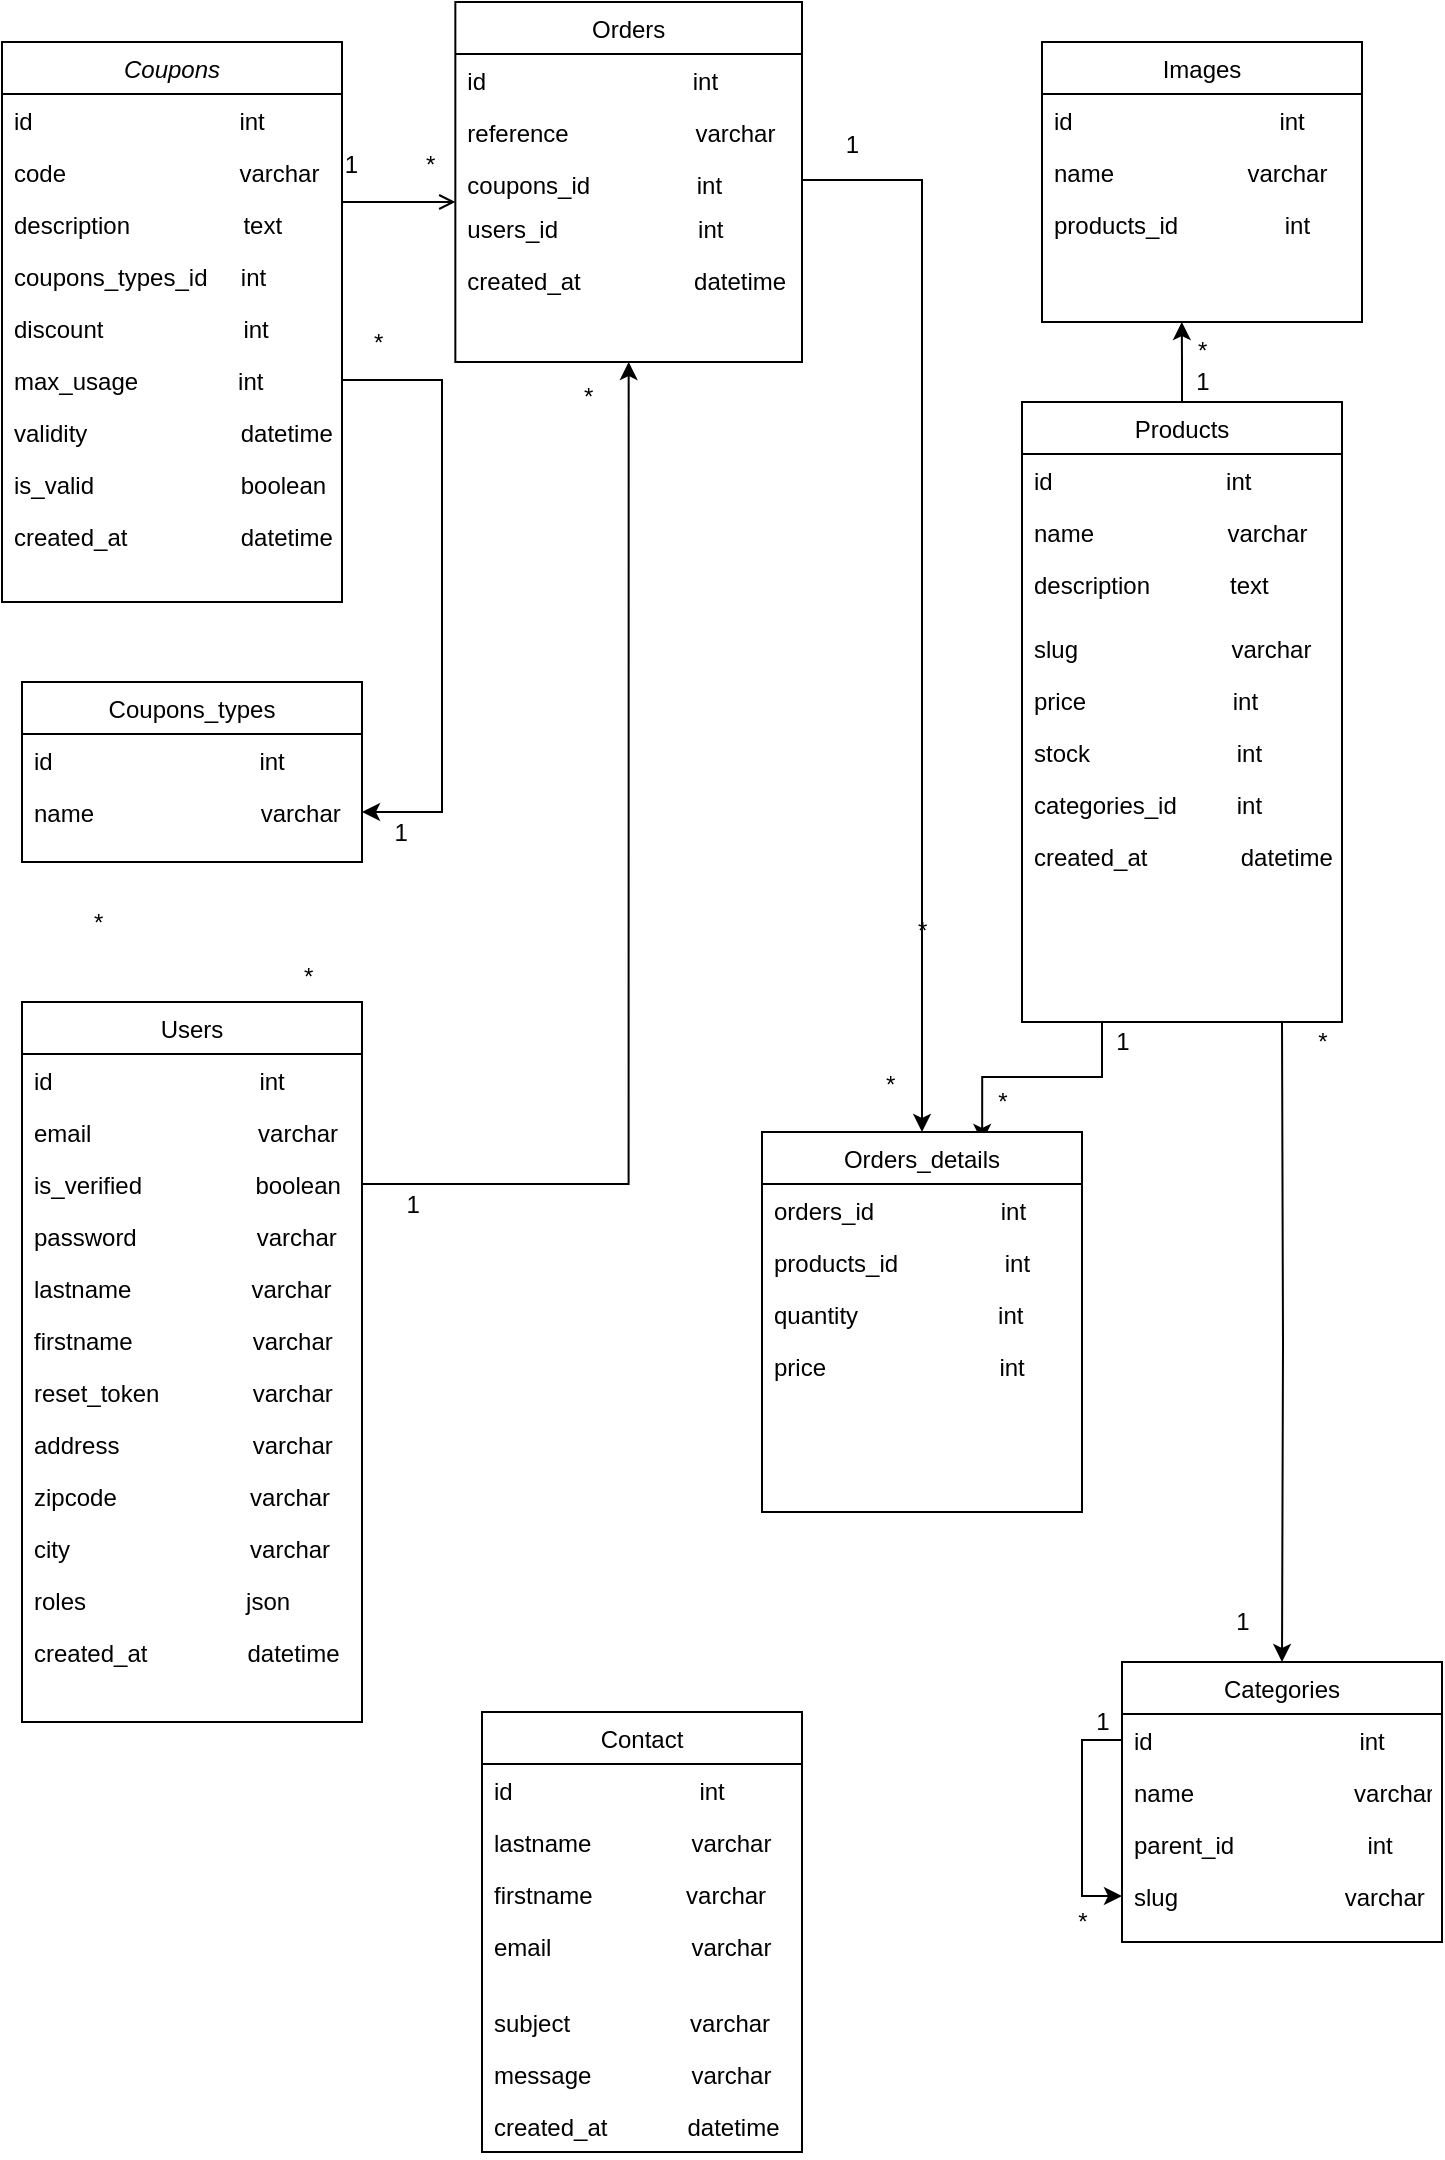 <mxfile version="18.2.0" type="github">
  <diagram id="C5RBs43oDa-KdzZeNtuy" name="Page-1">
    <mxGraphModel dx="1769" dy="1069" grid="1" gridSize="10" guides="1" tooltips="1" connect="1" arrows="1" fold="1" page="1" pageScale="1" pageWidth="827" pageHeight="1169" math="0" shadow="0">
      <root>
        <mxCell id="WIyWlLk6GJQsqaUBKTNV-0" />
        <mxCell id="WIyWlLk6GJQsqaUBKTNV-1" parent="WIyWlLk6GJQsqaUBKTNV-0" />
        <mxCell id="zkfFHV4jXpPFQw0GAbJ--0" value="Coupons" style="swimlane;fontStyle=2;align=center;verticalAlign=top;childLayout=stackLayout;horizontal=1;startSize=26;horizontalStack=0;resizeParent=1;resizeLast=0;collapsible=1;marginBottom=0;rounded=0;shadow=0;strokeWidth=1;" parent="WIyWlLk6GJQsqaUBKTNV-1" vertex="1">
          <mxGeometry x="40" y="40" width="170" height="280" as="geometry">
            <mxRectangle x="230" y="140" width="160" height="26" as="alternateBounds" />
          </mxGeometry>
        </mxCell>
        <mxCell id="zkfFHV4jXpPFQw0GAbJ--1" value="id                               int" style="text;align=left;verticalAlign=top;spacingLeft=4;spacingRight=4;overflow=hidden;rotatable=0;points=[[0,0.5],[1,0.5]];portConstraint=eastwest;" parent="zkfFHV4jXpPFQw0GAbJ--0" vertex="1">
          <mxGeometry y="26" width="170" height="26" as="geometry" />
        </mxCell>
        <mxCell id="zkfFHV4jXpPFQw0GAbJ--2" value="code                          varchar" style="text;align=left;verticalAlign=top;spacingLeft=4;spacingRight=4;overflow=hidden;rotatable=0;points=[[0,0.5],[1,0.5]];portConstraint=eastwest;rounded=0;shadow=0;html=0;" parent="zkfFHV4jXpPFQw0GAbJ--0" vertex="1">
          <mxGeometry y="52" width="170" height="26" as="geometry" />
        </mxCell>
        <mxCell id="zkfFHV4jXpPFQw0GAbJ--3" value="description                 text" style="text;align=left;verticalAlign=top;spacingLeft=4;spacingRight=4;overflow=hidden;rotatable=0;points=[[0,0.5],[1,0.5]];portConstraint=eastwest;rounded=0;shadow=0;html=0;" parent="zkfFHV4jXpPFQw0GAbJ--0" vertex="1">
          <mxGeometry y="78" width="170" height="26" as="geometry" />
        </mxCell>
        <mxCell id="zkfFHV4jXpPFQw0GAbJ--5" value="coupons_types_id     int" style="text;align=left;verticalAlign=top;spacingLeft=4;spacingRight=4;overflow=hidden;rotatable=0;points=[[0,0.5],[1,0.5]];portConstraint=eastwest;" parent="zkfFHV4jXpPFQw0GAbJ--0" vertex="1">
          <mxGeometry y="104" width="170" height="26" as="geometry" />
        </mxCell>
        <mxCell id="mFnZ5yx9dsoUUZIkHnfs-13" value="discount                     int" style="text;align=left;verticalAlign=top;spacingLeft=4;spacingRight=4;overflow=hidden;rotatable=0;points=[[0,0.5],[1,0.5]];portConstraint=eastwest;" vertex="1" parent="zkfFHV4jXpPFQw0GAbJ--0">
          <mxGeometry y="130" width="170" height="26" as="geometry" />
        </mxCell>
        <mxCell id="mFnZ5yx9dsoUUZIkHnfs-14" value="max_usage               int" style="text;align=left;verticalAlign=top;spacingLeft=4;spacingRight=4;overflow=hidden;rotatable=0;points=[[0,0.5],[1,0.5]];portConstraint=eastwest;" vertex="1" parent="zkfFHV4jXpPFQw0GAbJ--0">
          <mxGeometry y="156" width="170" height="26" as="geometry" />
        </mxCell>
        <mxCell id="mFnZ5yx9dsoUUZIkHnfs-17" value="validity                       datetime" style="text;align=left;verticalAlign=top;spacingLeft=4;spacingRight=4;overflow=hidden;rotatable=0;points=[[0,0.5],[1,0.5]];portConstraint=eastwest;" vertex="1" parent="zkfFHV4jXpPFQw0GAbJ--0">
          <mxGeometry y="182" width="170" height="26" as="geometry" />
        </mxCell>
        <mxCell id="mFnZ5yx9dsoUUZIkHnfs-16" value="is_valid                      boolean" style="text;align=left;verticalAlign=top;spacingLeft=4;spacingRight=4;overflow=hidden;rotatable=0;points=[[0,0.5],[1,0.5]];portConstraint=eastwest;" vertex="1" parent="zkfFHV4jXpPFQw0GAbJ--0">
          <mxGeometry y="208" width="170" height="26" as="geometry" />
        </mxCell>
        <mxCell id="mFnZ5yx9dsoUUZIkHnfs-15" value="created_at                 datetime" style="text;align=left;verticalAlign=top;spacingLeft=4;spacingRight=4;overflow=hidden;rotatable=0;points=[[0,0.5],[1,0.5]];portConstraint=eastwest;" vertex="1" parent="zkfFHV4jXpPFQw0GAbJ--0">
          <mxGeometry y="234" width="170" height="26" as="geometry" />
        </mxCell>
        <mxCell id="zkfFHV4jXpPFQw0GAbJ--17" value="Orders" style="swimlane;fontStyle=0;align=center;verticalAlign=top;childLayout=stackLayout;horizontal=1;startSize=26;horizontalStack=0;resizeParent=1;resizeLast=0;collapsible=1;marginBottom=0;rounded=0;shadow=0;strokeWidth=1;" parent="WIyWlLk6GJQsqaUBKTNV-1" vertex="1">
          <mxGeometry x="266.67" y="20" width="173.33" height="180" as="geometry">
            <mxRectangle x="550" y="140" width="160" height="26" as="alternateBounds" />
          </mxGeometry>
        </mxCell>
        <mxCell id="mFnZ5yx9dsoUUZIkHnfs-47" value="id                               int" style="text;align=left;verticalAlign=top;spacingLeft=4;spacingRight=4;overflow=hidden;rotatable=0;points=[[0,0.5],[1,0.5]];portConstraint=eastwest;" vertex="1" parent="zkfFHV4jXpPFQw0GAbJ--17">
          <mxGeometry y="26" width="173.33" height="26" as="geometry" />
        </mxCell>
        <mxCell id="mFnZ5yx9dsoUUZIkHnfs-48" value="reference                   varchar" style="text;align=left;verticalAlign=top;spacingLeft=4;spacingRight=4;overflow=hidden;rotatable=0;points=[[0,0.5],[1,0.5]];portConstraint=eastwest;" vertex="1" parent="zkfFHV4jXpPFQw0GAbJ--17">
          <mxGeometry y="52" width="173.33" height="26" as="geometry" />
        </mxCell>
        <mxCell id="mFnZ5yx9dsoUUZIkHnfs-49" value="coupons_id                int" style="text;align=left;verticalAlign=top;spacingLeft=4;spacingRight=4;overflow=hidden;rotatable=0;points=[[0,0.5],[1,0.5]];portConstraint=eastwest;" vertex="1" parent="zkfFHV4jXpPFQw0GAbJ--17">
          <mxGeometry y="78" width="173.33" height="22" as="geometry" />
        </mxCell>
        <mxCell id="mFnZ5yx9dsoUUZIkHnfs-50" value="users_id                     int" style="text;align=left;verticalAlign=top;spacingLeft=4;spacingRight=4;overflow=hidden;rotatable=0;points=[[0,0.5],[1,0.5]];portConstraint=eastwest;" vertex="1" parent="zkfFHV4jXpPFQw0GAbJ--17">
          <mxGeometry y="100" width="173.33" height="26" as="geometry" />
        </mxCell>
        <mxCell id="mFnZ5yx9dsoUUZIkHnfs-51" value="created_at                 datetime" style="text;align=left;verticalAlign=top;spacingLeft=4;spacingRight=4;overflow=hidden;rotatable=0;points=[[0,0.5],[1,0.5]];portConstraint=eastwest;" vertex="1" parent="zkfFHV4jXpPFQw0GAbJ--17">
          <mxGeometry y="126" width="173.33" height="26" as="geometry" />
        </mxCell>
        <mxCell id="zkfFHV4jXpPFQw0GAbJ--26" value="" style="endArrow=open;shadow=0;strokeWidth=1;rounded=0;endFill=1;edgeStyle=elbowEdgeStyle;elbow=vertical;" parent="WIyWlLk6GJQsqaUBKTNV-1" source="zkfFHV4jXpPFQw0GAbJ--0" target="zkfFHV4jXpPFQw0GAbJ--17" edge="1">
          <mxGeometry x="0.5" y="41" relative="1" as="geometry">
            <mxPoint x="380" y="192" as="sourcePoint" />
            <mxPoint x="540" y="192" as="targetPoint" />
            <mxPoint x="-40" y="32" as="offset" />
          </mxGeometry>
        </mxCell>
        <mxCell id="zkfFHV4jXpPFQw0GAbJ--27" value="*" style="resizable=0;align=left;verticalAlign=bottom;labelBackgroundColor=none;fontSize=12;" parent="zkfFHV4jXpPFQw0GAbJ--26" connectable="0" vertex="1">
          <mxGeometry x="-1" relative="1" as="geometry">
            <mxPoint x="40" y="-10" as="offset" />
          </mxGeometry>
        </mxCell>
        <mxCell id="zkfFHV4jXpPFQw0GAbJ--28" value="1" style="resizable=0;align=right;verticalAlign=bottom;labelBackgroundColor=none;fontSize=12;" parent="zkfFHV4jXpPFQw0GAbJ--26" connectable="0" vertex="1">
          <mxGeometry x="1" relative="1" as="geometry">
            <mxPoint x="-47" y="-10" as="offset" />
          </mxGeometry>
        </mxCell>
        <mxCell id="mFnZ5yx9dsoUUZIkHnfs-0" value="Images" style="swimlane;fontStyle=0;align=center;verticalAlign=top;childLayout=stackLayout;horizontal=1;startSize=26;horizontalStack=0;resizeParent=1;resizeLast=0;collapsible=1;marginBottom=0;rounded=0;shadow=0;strokeWidth=1;" vertex="1" parent="WIyWlLk6GJQsqaUBKTNV-1">
          <mxGeometry x="560" y="40" width="160" height="140" as="geometry">
            <mxRectangle x="340" y="380" width="170" height="26" as="alternateBounds" />
          </mxGeometry>
        </mxCell>
        <mxCell id="mFnZ5yx9dsoUUZIkHnfs-36" value="id                               int" style="text;align=left;verticalAlign=top;spacingLeft=4;spacingRight=4;overflow=hidden;rotatable=0;points=[[0,0.5],[1,0.5]];portConstraint=eastwest;" vertex="1" parent="mFnZ5yx9dsoUUZIkHnfs-0">
          <mxGeometry y="26" width="160" height="26" as="geometry" />
        </mxCell>
        <mxCell id="mFnZ5yx9dsoUUZIkHnfs-46" value="name                    varchar" style="text;align=left;verticalAlign=top;spacingLeft=4;spacingRight=4;overflow=hidden;rotatable=0;points=[[0,0.5],[1,0.5]];portConstraint=eastwest;" vertex="1" parent="mFnZ5yx9dsoUUZIkHnfs-0">
          <mxGeometry y="52" width="160" height="26" as="geometry" />
        </mxCell>
        <mxCell id="mFnZ5yx9dsoUUZIkHnfs-1" value="products_id                int" style="text;align=left;verticalAlign=top;spacingLeft=4;spacingRight=4;overflow=hidden;rotatable=0;points=[[0,0.5],[1,0.5]];portConstraint=eastwest;" vertex="1" parent="mFnZ5yx9dsoUUZIkHnfs-0">
          <mxGeometry y="78" width="160" height="26" as="geometry" />
        </mxCell>
        <mxCell id="mFnZ5yx9dsoUUZIkHnfs-54" style="edgeStyle=orthogonalEdgeStyle;rounded=0;orthogonalLoop=1;jettySize=auto;html=1;exitX=0.25;exitY=1;exitDx=0;exitDy=0;entryX=0.688;entryY=0.026;entryDx=0;entryDy=0;entryPerimeter=0;" edge="1" parent="WIyWlLk6GJQsqaUBKTNV-1" source="mFnZ5yx9dsoUUZIkHnfs-3" target="mFnZ5yx9dsoUUZIkHnfs-5">
          <mxGeometry relative="1" as="geometry" />
        </mxCell>
        <mxCell id="mFnZ5yx9dsoUUZIkHnfs-55" style="edgeStyle=orthogonalEdgeStyle;rounded=0;orthogonalLoop=1;jettySize=auto;html=1;entryX=0.5;entryY=0;entryDx=0;entryDy=0;" edge="1" parent="WIyWlLk6GJQsqaUBKTNV-1" target="mFnZ5yx9dsoUUZIkHnfs-7">
          <mxGeometry relative="1" as="geometry">
            <mxPoint x="680" y="530" as="sourcePoint" />
          </mxGeometry>
        </mxCell>
        <mxCell id="mFnZ5yx9dsoUUZIkHnfs-57" style="edgeStyle=orthogonalEdgeStyle;rounded=0;orthogonalLoop=1;jettySize=auto;html=1;exitX=0.5;exitY=0;exitDx=0;exitDy=0;" edge="1" parent="WIyWlLk6GJQsqaUBKTNV-1" source="mFnZ5yx9dsoUUZIkHnfs-3">
          <mxGeometry relative="1" as="geometry">
            <mxPoint x="629.882" y="180" as="targetPoint" />
          </mxGeometry>
        </mxCell>
        <mxCell id="mFnZ5yx9dsoUUZIkHnfs-3" value="Products" style="swimlane;fontStyle=0;align=center;verticalAlign=top;childLayout=stackLayout;horizontal=1;startSize=26;horizontalStack=0;resizeParent=1;resizeLast=0;collapsible=1;marginBottom=0;rounded=0;shadow=0;strokeWidth=1;" vertex="1" parent="WIyWlLk6GJQsqaUBKTNV-1">
          <mxGeometry x="550" y="220" width="160" height="310" as="geometry">
            <mxRectangle x="340" y="380" width="170" height="26" as="alternateBounds" />
          </mxGeometry>
        </mxCell>
        <mxCell id="mFnZ5yx9dsoUUZIkHnfs-35" value="id                          int" style="text;align=left;verticalAlign=top;spacingLeft=4;spacingRight=4;overflow=hidden;rotatable=0;points=[[0,0.5],[1,0.5]];portConstraint=eastwest;" vertex="1" parent="mFnZ5yx9dsoUUZIkHnfs-3">
          <mxGeometry y="26" width="160" height="26" as="geometry" />
        </mxCell>
        <mxCell id="mFnZ5yx9dsoUUZIkHnfs-4" value="name                    varchar" style="text;align=left;verticalAlign=top;spacingLeft=4;spacingRight=4;overflow=hidden;rotatable=0;points=[[0,0.5],[1,0.5]];portConstraint=eastwest;" vertex="1" parent="mFnZ5yx9dsoUUZIkHnfs-3">
          <mxGeometry y="52" width="160" height="26" as="geometry" />
        </mxCell>
        <mxCell id="mFnZ5yx9dsoUUZIkHnfs-43" value="description            text" style="text;align=left;verticalAlign=top;spacingLeft=4;spacingRight=4;overflow=hidden;rotatable=0;points=[[0,0.5],[1,0.5]];portConstraint=eastwest;rounded=0;shadow=0;html=0;" vertex="1" parent="mFnZ5yx9dsoUUZIkHnfs-3">
          <mxGeometry y="78" width="160" height="32" as="geometry" />
        </mxCell>
        <mxCell id="mFnZ5yx9dsoUUZIkHnfs-40" value="slug                       varchar" style="text;align=left;verticalAlign=top;spacingLeft=4;spacingRight=4;overflow=hidden;rotatable=0;points=[[0,0.5],[1,0.5]];portConstraint=eastwest;" vertex="1" parent="mFnZ5yx9dsoUUZIkHnfs-3">
          <mxGeometry y="110" width="160" height="26" as="geometry" />
        </mxCell>
        <mxCell id="mFnZ5yx9dsoUUZIkHnfs-42" value="price                      int" style="text;align=left;verticalAlign=top;spacingLeft=4;spacingRight=4;overflow=hidden;rotatable=0;points=[[0,0.5],[1,0.5]];portConstraint=eastwest;" vertex="1" parent="mFnZ5yx9dsoUUZIkHnfs-3">
          <mxGeometry y="136" width="160" height="26" as="geometry" />
        </mxCell>
        <mxCell id="mFnZ5yx9dsoUUZIkHnfs-41" value="stock                      int" style="text;align=left;verticalAlign=top;spacingLeft=4;spacingRight=4;overflow=hidden;rotatable=0;points=[[0,0.5],[1,0.5]];portConstraint=eastwest;" vertex="1" parent="mFnZ5yx9dsoUUZIkHnfs-3">
          <mxGeometry y="162" width="160" height="26" as="geometry" />
        </mxCell>
        <mxCell id="mFnZ5yx9dsoUUZIkHnfs-45" value="categories_id         int" style="text;align=left;verticalAlign=top;spacingLeft=4;spacingRight=4;overflow=hidden;rotatable=0;points=[[0,0.5],[1,0.5]];portConstraint=eastwest;" vertex="1" parent="mFnZ5yx9dsoUUZIkHnfs-3">
          <mxGeometry y="188" width="160" height="26" as="geometry" />
        </mxCell>
        <mxCell id="mFnZ5yx9dsoUUZIkHnfs-44" value="created_at              datetime" style="text;align=left;verticalAlign=top;spacingLeft=4;spacingRight=4;overflow=hidden;rotatable=0;points=[[0,0.5],[1,0.5]];portConstraint=eastwest;" vertex="1" parent="mFnZ5yx9dsoUUZIkHnfs-3">
          <mxGeometry y="214" width="160" height="26" as="geometry" />
        </mxCell>
        <mxCell id="mFnZ5yx9dsoUUZIkHnfs-5" value="Orders_details" style="swimlane;fontStyle=0;align=center;verticalAlign=top;childLayout=stackLayout;horizontal=1;startSize=26;horizontalStack=0;resizeParent=1;resizeLast=0;collapsible=1;marginBottom=0;rounded=0;shadow=0;strokeWidth=1;" vertex="1" parent="WIyWlLk6GJQsqaUBKTNV-1">
          <mxGeometry x="420" y="585" width="160" height="190" as="geometry">
            <mxRectangle x="340" y="380" width="170" height="26" as="alternateBounds" />
          </mxGeometry>
        </mxCell>
        <mxCell id="mFnZ5yx9dsoUUZIkHnfs-32" value="orders_id                   int" style="text;align=left;verticalAlign=top;spacingLeft=4;spacingRight=4;overflow=hidden;rotatable=0;points=[[0,0.5],[1,0.5]];portConstraint=eastwest;" vertex="1" parent="mFnZ5yx9dsoUUZIkHnfs-5">
          <mxGeometry y="26" width="160" height="26" as="geometry" />
        </mxCell>
        <mxCell id="mFnZ5yx9dsoUUZIkHnfs-6" value="products_id                int" style="text;align=left;verticalAlign=top;spacingLeft=4;spacingRight=4;overflow=hidden;rotatable=0;points=[[0,0.5],[1,0.5]];portConstraint=eastwest;" vertex="1" parent="mFnZ5yx9dsoUUZIkHnfs-5">
          <mxGeometry y="52" width="160" height="26" as="geometry" />
        </mxCell>
        <mxCell id="mFnZ5yx9dsoUUZIkHnfs-37" value="quantity                     int" style="text;align=left;verticalAlign=top;spacingLeft=4;spacingRight=4;overflow=hidden;rotatable=0;points=[[0,0.5],[1,0.5]];portConstraint=eastwest;" vertex="1" parent="mFnZ5yx9dsoUUZIkHnfs-5">
          <mxGeometry y="78" width="160" height="26" as="geometry" />
        </mxCell>
        <mxCell id="mFnZ5yx9dsoUUZIkHnfs-38" value="price                          int" style="text;align=left;verticalAlign=top;spacingLeft=4;spacingRight=4;overflow=hidden;rotatable=0;points=[[0,0.5],[1,0.5]];portConstraint=eastwest;" vertex="1" parent="mFnZ5yx9dsoUUZIkHnfs-5">
          <mxGeometry y="104" width="160" height="26" as="geometry" />
        </mxCell>
        <mxCell id="mFnZ5yx9dsoUUZIkHnfs-7" value="Categories " style="swimlane;fontStyle=0;align=center;verticalAlign=top;childLayout=stackLayout;horizontal=1;startSize=26;horizontalStack=0;resizeParent=1;resizeLast=0;collapsible=1;marginBottom=0;rounded=0;shadow=0;strokeWidth=1;" vertex="1" parent="WIyWlLk6GJQsqaUBKTNV-1">
          <mxGeometry x="600" y="850" width="160" height="140" as="geometry">
            <mxRectangle x="340" y="380" width="170" height="26" as="alternateBounds" />
          </mxGeometry>
        </mxCell>
        <mxCell id="mFnZ5yx9dsoUUZIkHnfs-56" style="edgeStyle=orthogonalEdgeStyle;rounded=0;orthogonalLoop=1;jettySize=auto;html=1;exitX=0;exitY=0.5;exitDx=0;exitDy=0;entryX=0;entryY=0.5;entryDx=0;entryDy=0;" edge="1" parent="mFnZ5yx9dsoUUZIkHnfs-7" source="mFnZ5yx9dsoUUZIkHnfs-33" target="mFnZ5yx9dsoUUZIkHnfs-39">
          <mxGeometry relative="1" as="geometry" />
        </mxCell>
        <mxCell id="mFnZ5yx9dsoUUZIkHnfs-33" value="id                               int" style="text;align=left;verticalAlign=top;spacingLeft=4;spacingRight=4;overflow=hidden;rotatable=0;points=[[0,0.5],[1,0.5]];portConstraint=eastwest;" vertex="1" parent="mFnZ5yx9dsoUUZIkHnfs-7">
          <mxGeometry y="26" width="160" height="26" as="geometry" />
        </mxCell>
        <mxCell id="mFnZ5yx9dsoUUZIkHnfs-8" value="name                        varchar" style="text;align=left;verticalAlign=top;spacingLeft=4;spacingRight=4;overflow=hidden;rotatable=0;points=[[0,0.5],[1,0.5]];portConstraint=eastwest;" vertex="1" parent="mFnZ5yx9dsoUUZIkHnfs-7">
          <mxGeometry y="52" width="160" height="26" as="geometry" />
        </mxCell>
        <mxCell id="mFnZ5yx9dsoUUZIkHnfs-34" value="parent_id                    int" style="text;align=left;verticalAlign=top;spacingLeft=4;spacingRight=4;overflow=hidden;rotatable=0;points=[[0,0.5],[1,0.5]];portConstraint=eastwest;" vertex="1" parent="mFnZ5yx9dsoUUZIkHnfs-7">
          <mxGeometry y="78" width="160" height="26" as="geometry" />
        </mxCell>
        <mxCell id="mFnZ5yx9dsoUUZIkHnfs-39" value="slug                         varchar" style="text;align=left;verticalAlign=top;spacingLeft=4;spacingRight=4;overflow=hidden;rotatable=0;points=[[0,0.5],[1,0.5]];portConstraint=eastwest;" vertex="1" parent="mFnZ5yx9dsoUUZIkHnfs-7">
          <mxGeometry y="104" width="160" height="26" as="geometry" />
        </mxCell>
        <mxCell id="mFnZ5yx9dsoUUZIkHnfs-9" value="Users" style="swimlane;fontStyle=0;align=center;verticalAlign=top;childLayout=stackLayout;horizontal=1;startSize=26;horizontalStack=0;resizeParent=1;resizeLast=0;collapsible=1;marginBottom=0;rounded=0;shadow=0;strokeWidth=1;" vertex="1" parent="WIyWlLk6GJQsqaUBKTNV-1">
          <mxGeometry x="50" y="520" width="170" height="360" as="geometry">
            <mxRectangle x="340" y="380" width="170" height="26" as="alternateBounds" />
          </mxGeometry>
        </mxCell>
        <mxCell id="mFnZ5yx9dsoUUZIkHnfs-20" value="id                               int" style="text;align=left;verticalAlign=top;spacingLeft=4;spacingRight=4;overflow=hidden;rotatable=0;points=[[0,0.5],[1,0.5]];portConstraint=eastwest;" vertex="1" parent="mFnZ5yx9dsoUUZIkHnfs-9">
          <mxGeometry y="26" width="170" height="26" as="geometry" />
        </mxCell>
        <mxCell id="mFnZ5yx9dsoUUZIkHnfs-10" value="email                         varchar" style="text;align=left;verticalAlign=top;spacingLeft=4;spacingRight=4;overflow=hidden;rotatable=0;points=[[0,0.5],[1,0.5]];portConstraint=eastwest;" vertex="1" parent="mFnZ5yx9dsoUUZIkHnfs-9">
          <mxGeometry y="52" width="170" height="26" as="geometry" />
        </mxCell>
        <mxCell id="mFnZ5yx9dsoUUZIkHnfs-21" value="is_verified                 boolean" style="text;align=left;verticalAlign=top;spacingLeft=4;spacingRight=4;overflow=hidden;rotatable=0;points=[[0,0.5],[1,0.5]];portConstraint=eastwest;" vertex="1" parent="mFnZ5yx9dsoUUZIkHnfs-9">
          <mxGeometry y="78" width="170" height="26" as="geometry" />
        </mxCell>
        <mxCell id="mFnZ5yx9dsoUUZIkHnfs-22" value="password                  varchar" style="text;align=left;verticalAlign=top;spacingLeft=4;spacingRight=4;overflow=hidden;rotatable=0;points=[[0,0.5],[1,0.5]];portConstraint=eastwest;" vertex="1" parent="mFnZ5yx9dsoUUZIkHnfs-9">
          <mxGeometry y="104" width="170" height="26" as="geometry" />
        </mxCell>
        <mxCell id="mFnZ5yx9dsoUUZIkHnfs-23" value="lastname                  varchar" style="text;align=left;verticalAlign=top;spacingLeft=4;spacingRight=4;overflow=hidden;rotatable=0;points=[[0,0.5],[1,0.5]];portConstraint=eastwest;" vertex="1" parent="mFnZ5yx9dsoUUZIkHnfs-9">
          <mxGeometry y="130" width="170" height="26" as="geometry" />
        </mxCell>
        <mxCell id="mFnZ5yx9dsoUUZIkHnfs-24" value="firstname                  varchar" style="text;align=left;verticalAlign=top;spacingLeft=4;spacingRight=4;overflow=hidden;rotatable=0;points=[[0,0.5],[1,0.5]];portConstraint=eastwest;" vertex="1" parent="mFnZ5yx9dsoUUZIkHnfs-9">
          <mxGeometry y="156" width="170" height="26" as="geometry" />
        </mxCell>
        <mxCell id="mFnZ5yx9dsoUUZIkHnfs-25" value="reset_token              varchar" style="text;align=left;verticalAlign=top;spacingLeft=4;spacingRight=4;overflow=hidden;rotatable=0;points=[[0,0.5],[1,0.5]];portConstraint=eastwest;" vertex="1" parent="mFnZ5yx9dsoUUZIkHnfs-9">
          <mxGeometry y="182" width="170" height="26" as="geometry" />
        </mxCell>
        <mxCell id="mFnZ5yx9dsoUUZIkHnfs-26" value="address                    varchar" style="text;align=left;verticalAlign=top;spacingLeft=4;spacingRight=4;overflow=hidden;rotatable=0;points=[[0,0.5],[1,0.5]];portConstraint=eastwest;" vertex="1" parent="mFnZ5yx9dsoUUZIkHnfs-9">
          <mxGeometry y="208" width="170" height="26" as="geometry" />
        </mxCell>
        <mxCell id="mFnZ5yx9dsoUUZIkHnfs-27" value="zipcode                    varchar" style="text;align=left;verticalAlign=top;spacingLeft=4;spacingRight=4;overflow=hidden;rotatable=0;points=[[0,0.5],[1,0.5]];portConstraint=eastwest;" vertex="1" parent="mFnZ5yx9dsoUUZIkHnfs-9">
          <mxGeometry y="234" width="170" height="26" as="geometry" />
        </mxCell>
        <mxCell id="mFnZ5yx9dsoUUZIkHnfs-28" value="city                           varchar" style="text;align=left;verticalAlign=top;spacingLeft=4;spacingRight=4;overflow=hidden;rotatable=0;points=[[0,0.5],[1,0.5]];portConstraint=eastwest;" vertex="1" parent="mFnZ5yx9dsoUUZIkHnfs-9">
          <mxGeometry y="260" width="170" height="26" as="geometry" />
        </mxCell>
        <mxCell id="mFnZ5yx9dsoUUZIkHnfs-29" value="roles                        json" style="text;align=left;verticalAlign=top;spacingLeft=4;spacingRight=4;overflow=hidden;rotatable=0;points=[[0,0.5],[1,0.5]];portConstraint=eastwest;" vertex="1" parent="mFnZ5yx9dsoUUZIkHnfs-9">
          <mxGeometry y="286" width="170" height="26" as="geometry" />
        </mxCell>
        <mxCell id="mFnZ5yx9dsoUUZIkHnfs-30" value="created_at               datetime" style="text;align=left;verticalAlign=top;spacingLeft=4;spacingRight=4;overflow=hidden;rotatable=0;points=[[0,0.5],[1,0.5]];portConstraint=eastwest;" vertex="1" parent="mFnZ5yx9dsoUUZIkHnfs-9">
          <mxGeometry y="312" width="170" height="26" as="geometry" />
        </mxCell>
        <mxCell id="mFnZ5yx9dsoUUZIkHnfs-11" value="Coupons_types" style="swimlane;fontStyle=0;align=center;verticalAlign=top;childLayout=stackLayout;horizontal=1;startSize=26;horizontalStack=0;resizeParent=1;resizeLast=0;collapsible=1;marginBottom=0;rounded=0;shadow=0;strokeWidth=1;" vertex="1" parent="WIyWlLk6GJQsqaUBKTNV-1">
          <mxGeometry x="50" y="360" width="170" height="90" as="geometry">
            <mxRectangle x="340" y="380" width="170" height="26" as="alternateBounds" />
          </mxGeometry>
        </mxCell>
        <mxCell id="mFnZ5yx9dsoUUZIkHnfs-18" value="id                               int" style="text;align=left;verticalAlign=top;spacingLeft=4;spacingRight=4;overflow=hidden;rotatable=0;points=[[0,0.5],[1,0.5]];portConstraint=eastwest;" vertex="1" parent="mFnZ5yx9dsoUUZIkHnfs-11">
          <mxGeometry y="26" width="170" height="26" as="geometry" />
        </mxCell>
        <mxCell id="mFnZ5yx9dsoUUZIkHnfs-19" value="name                         varchar" style="text;align=left;verticalAlign=top;spacingLeft=4;spacingRight=4;overflow=hidden;rotatable=0;points=[[0,0.5],[1,0.5]];portConstraint=eastwest;" vertex="1" parent="mFnZ5yx9dsoUUZIkHnfs-11">
          <mxGeometry y="52" width="170" height="26" as="geometry" />
        </mxCell>
        <mxCell id="mFnZ5yx9dsoUUZIkHnfs-52" style="edgeStyle=orthogonalEdgeStyle;rounded=0;orthogonalLoop=1;jettySize=auto;html=1;exitX=1;exitY=0.5;exitDx=0;exitDy=0;entryX=1;entryY=0.5;entryDx=0;entryDy=0;" edge="1" parent="WIyWlLk6GJQsqaUBKTNV-1" source="mFnZ5yx9dsoUUZIkHnfs-14" target="mFnZ5yx9dsoUUZIkHnfs-19">
          <mxGeometry relative="1" as="geometry">
            <Array as="points">
              <mxPoint x="260" y="209" />
              <mxPoint x="260" y="425" />
            </Array>
          </mxGeometry>
        </mxCell>
        <mxCell id="mFnZ5yx9dsoUUZIkHnfs-53" style="edgeStyle=orthogonalEdgeStyle;rounded=0;orthogonalLoop=1;jettySize=auto;html=1;exitX=1;exitY=0.5;exitDx=0;exitDy=0;" edge="1" parent="WIyWlLk6GJQsqaUBKTNV-1" source="mFnZ5yx9dsoUUZIkHnfs-49" target="mFnZ5yx9dsoUUZIkHnfs-5">
          <mxGeometry relative="1" as="geometry" />
        </mxCell>
        <mxCell id="mFnZ5yx9dsoUUZIkHnfs-58" style="edgeStyle=orthogonalEdgeStyle;rounded=0;orthogonalLoop=1;jettySize=auto;html=1;exitX=1;exitY=0.5;exitDx=0;exitDy=0;entryX=0.5;entryY=1;entryDx=0;entryDy=0;" edge="1" parent="WIyWlLk6GJQsqaUBKTNV-1" source="mFnZ5yx9dsoUUZIkHnfs-21" target="zkfFHV4jXpPFQw0GAbJ--17">
          <mxGeometry relative="1" as="geometry" />
        </mxCell>
        <mxCell id="mFnZ5yx9dsoUUZIkHnfs-59" value="1" style="resizable=0;align=right;verticalAlign=bottom;labelBackgroundColor=none;fontSize=12;" connectable="0" vertex="1" parent="WIyWlLk6GJQsqaUBKTNV-1">
          <mxGeometry x="470.001" y="100.002" as="geometry" />
        </mxCell>
        <mxCell id="mFnZ5yx9dsoUUZIkHnfs-60" value="1" style="resizable=0;align=right;verticalAlign=bottom;labelBackgroundColor=none;fontSize=12;" connectable="0" vertex="1" parent="WIyWlLk6GJQsqaUBKTNV-1">
          <mxGeometry x="250.471" y="630.002" as="geometry" />
        </mxCell>
        <mxCell id="mFnZ5yx9dsoUUZIkHnfs-61" value="1" style="resizable=0;align=right;verticalAlign=bottom;labelBackgroundColor=none;fontSize=12;" connectable="0" vertex="1" parent="WIyWlLk6GJQsqaUBKTNV-1">
          <mxGeometry x="260.471" y="169.882" as="geometry">
            <mxPoint x="-16" y="274" as="offset" />
          </mxGeometry>
        </mxCell>
        <mxCell id="mFnZ5yx9dsoUUZIkHnfs-62" value="*" style="resizable=0;align=left;verticalAlign=bottom;labelBackgroundColor=none;fontSize=12;" connectable="0" vertex="1" parent="WIyWlLk6GJQsqaUBKTNV-1">
          <mxGeometry x="480" y="570.002" as="geometry" />
        </mxCell>
        <mxCell id="mFnZ5yx9dsoUUZIkHnfs-63" value="       " style="resizable=0;align=left;verticalAlign=bottom;labelBackgroundColor=none;fontSize=12;" connectable="0" vertex="1" parent="WIyWlLk6GJQsqaUBKTNV-1">
          <mxGeometry x="270" y="129.882" as="geometry">
            <mxPoint x="587" y="508" as="offset" />
          </mxGeometry>
        </mxCell>
        <mxCell id="mFnZ5yx9dsoUUZIkHnfs-64" value="*" style="resizable=0;align=left;verticalAlign=bottom;labelBackgroundColor=none;fontSize=12;" connectable="0" vertex="1" parent="WIyWlLk6GJQsqaUBKTNV-1">
          <mxGeometry x="490" y="580.002" as="geometry">
            <mxPoint x="-161" y="-354" as="offset" />
          </mxGeometry>
        </mxCell>
        <mxCell id="mFnZ5yx9dsoUUZIkHnfs-65" value="*" style="resizable=0;align=left;verticalAlign=bottom;labelBackgroundColor=none;fontSize=12;" connectable="0" vertex="1" parent="WIyWlLk6GJQsqaUBKTNV-1">
          <mxGeometry x="500" y="590.002" as="geometry">
            <mxPoint x="-276" y="-391" as="offset" />
          </mxGeometry>
        </mxCell>
        <mxCell id="mFnZ5yx9dsoUUZIkHnfs-66" value="*" style="resizable=0;align=left;verticalAlign=bottom;labelBackgroundColor=none;fontSize=12;" connectable="0" vertex="1" parent="WIyWlLk6GJQsqaUBKTNV-1">
          <mxGeometry x="500" y="610.002" as="geometry">
            <mxPoint x="136" y="-407" as="offset" />
          </mxGeometry>
        </mxCell>
        <mxCell id="mFnZ5yx9dsoUUZIkHnfs-67" value="1" style="text;html=1;align=center;verticalAlign=middle;resizable=0;points=[];autosize=1;strokeColor=none;fillColor=none;" vertex="1" parent="WIyWlLk6GJQsqaUBKTNV-1">
          <mxGeometry x="630" y="200" width="20" height="20" as="geometry" />
        </mxCell>
        <mxCell id="mFnZ5yx9dsoUUZIkHnfs-68" value="1" style="text;html=1;align=center;verticalAlign=middle;resizable=0;points=[];autosize=1;strokeColor=none;fillColor=none;" vertex="1" parent="WIyWlLk6GJQsqaUBKTNV-1">
          <mxGeometry x="590" y="530" width="20" height="20" as="geometry" />
        </mxCell>
        <mxCell id="mFnZ5yx9dsoUUZIkHnfs-70" value="*" style="text;html=1;align=center;verticalAlign=middle;resizable=0;points=[];autosize=1;strokeColor=none;fillColor=none;" vertex="1" parent="WIyWlLk6GJQsqaUBKTNV-1">
          <mxGeometry x="690" y="530" width="20" height="20" as="geometry" />
        </mxCell>
        <mxCell id="mFnZ5yx9dsoUUZIkHnfs-71" value="*" style="text;html=1;align=center;verticalAlign=middle;resizable=0;points=[];autosize=1;strokeColor=none;fillColor=none;" vertex="1" parent="WIyWlLk6GJQsqaUBKTNV-1">
          <mxGeometry x="530" y="560" width="20" height="20" as="geometry" />
        </mxCell>
        <mxCell id="mFnZ5yx9dsoUUZIkHnfs-72" value="1" style="text;html=1;align=center;verticalAlign=middle;resizable=0;points=[];autosize=1;strokeColor=none;fillColor=none;" vertex="1" parent="WIyWlLk6GJQsqaUBKTNV-1">
          <mxGeometry x="650" y="820" width="20" height="20" as="geometry" />
        </mxCell>
        <mxCell id="mFnZ5yx9dsoUUZIkHnfs-73" value="1" style="text;html=1;align=center;verticalAlign=middle;resizable=0;points=[];autosize=1;strokeColor=none;fillColor=none;" vertex="1" parent="WIyWlLk6GJQsqaUBKTNV-1">
          <mxGeometry x="580" y="870" width="20" height="20" as="geometry" />
        </mxCell>
        <mxCell id="mFnZ5yx9dsoUUZIkHnfs-74" value="*" style="text;html=1;align=center;verticalAlign=middle;resizable=0;points=[];autosize=1;strokeColor=none;fillColor=none;" vertex="1" parent="WIyWlLk6GJQsqaUBKTNV-1">
          <mxGeometry x="570" y="970" width="20" height="20" as="geometry" />
        </mxCell>
        <mxCell id="mFnZ5yx9dsoUUZIkHnfs-75" value="Contact" style="swimlane;fontStyle=0;align=center;verticalAlign=top;childLayout=stackLayout;horizontal=1;startSize=26;horizontalStack=0;resizeParent=1;resizeLast=0;collapsible=1;marginBottom=0;rounded=0;shadow=0;strokeWidth=1;" vertex="1" parent="WIyWlLk6GJQsqaUBKTNV-1">
          <mxGeometry x="280" y="875" width="160" height="220" as="geometry">
            <mxRectangle x="340" y="380" width="170" height="26" as="alternateBounds" />
          </mxGeometry>
        </mxCell>
        <mxCell id="mFnZ5yx9dsoUUZIkHnfs-76" value="id                            int" style="text;align=left;verticalAlign=top;spacingLeft=4;spacingRight=4;overflow=hidden;rotatable=0;points=[[0,0.5],[1,0.5]];portConstraint=eastwest;" vertex="1" parent="mFnZ5yx9dsoUUZIkHnfs-75">
          <mxGeometry y="26" width="160" height="26" as="geometry" />
        </mxCell>
        <mxCell id="mFnZ5yx9dsoUUZIkHnfs-77" value="lastname               varchar" style="text;align=left;verticalAlign=top;spacingLeft=4;spacingRight=4;overflow=hidden;rotatable=0;points=[[0,0.5],[1,0.5]];portConstraint=eastwest;" vertex="1" parent="mFnZ5yx9dsoUUZIkHnfs-75">
          <mxGeometry y="52" width="160" height="26" as="geometry" />
        </mxCell>
        <mxCell id="mFnZ5yx9dsoUUZIkHnfs-87" value="firstname              varchar" style="text;align=left;verticalAlign=top;spacingLeft=4;spacingRight=4;overflow=hidden;rotatable=0;points=[[0,0.5],[1,0.5]];portConstraint=eastwest;" vertex="1" parent="mFnZ5yx9dsoUUZIkHnfs-75">
          <mxGeometry y="78" width="160" height="26" as="geometry" />
        </mxCell>
        <mxCell id="mFnZ5yx9dsoUUZIkHnfs-78" value="email                     varchar" style="text;align=left;verticalAlign=top;spacingLeft=4;spacingRight=4;overflow=hidden;rotatable=0;points=[[0,0.5],[1,0.5]];portConstraint=eastwest;" vertex="1" parent="mFnZ5yx9dsoUUZIkHnfs-75">
          <mxGeometry y="104" width="160" height="38" as="geometry" />
        </mxCell>
        <mxCell id="mFnZ5yx9dsoUUZIkHnfs-79" value="subject                  varchar" style="text;align=left;verticalAlign=top;spacingLeft=4;spacingRight=4;overflow=hidden;rotatable=0;points=[[0,0.5],[1,0.5]];portConstraint=eastwest;" vertex="1" parent="mFnZ5yx9dsoUUZIkHnfs-75">
          <mxGeometry y="142" width="160" height="26" as="geometry" />
        </mxCell>
        <mxCell id="mFnZ5yx9dsoUUZIkHnfs-84" value="message               varchar" style="text;align=left;verticalAlign=top;spacingLeft=4;spacingRight=4;overflow=hidden;rotatable=0;points=[[0,0.5],[1,0.5]];portConstraint=eastwest;" vertex="1" parent="mFnZ5yx9dsoUUZIkHnfs-75">
          <mxGeometry y="168" width="160" height="26" as="geometry" />
        </mxCell>
        <mxCell id="mFnZ5yx9dsoUUZIkHnfs-86" value="created_at            datetime" style="text;align=left;verticalAlign=top;spacingLeft=4;spacingRight=4;overflow=hidden;rotatable=0;points=[[0,0.5],[1,0.5]];portConstraint=eastwest;" vertex="1" parent="mFnZ5yx9dsoUUZIkHnfs-75">
          <mxGeometry y="194" width="160" height="26" as="geometry" />
        </mxCell>
        <mxCell id="mFnZ5yx9dsoUUZIkHnfs-81" value="*" style="resizable=0;align=left;verticalAlign=bottom;labelBackgroundColor=none;fontSize=12;" connectable="0" vertex="1" parent="WIyWlLk6GJQsqaUBKTNV-1">
          <mxGeometry x="350" y="870.002" as="geometry">
            <mxPoint x="-161" y="-354" as="offset" />
          </mxGeometry>
        </mxCell>
        <mxCell id="mFnZ5yx9dsoUUZIkHnfs-82" value="*" style="resizable=0;align=left;verticalAlign=bottom;labelBackgroundColor=none;fontSize=12;" connectable="0" vertex="1" parent="WIyWlLk6GJQsqaUBKTNV-1">
          <mxGeometry x="360" y="880.002" as="geometry">
            <mxPoint x="-276" y="-391" as="offset" />
          </mxGeometry>
        </mxCell>
        <mxCell id="mFnZ5yx9dsoUUZIkHnfs-83" value="*" style="resizable=0;align=left;verticalAlign=bottom;labelBackgroundColor=none;fontSize=12;" connectable="0" vertex="1" parent="WIyWlLk6GJQsqaUBKTNV-1">
          <mxGeometry x="360" y="900.002" as="geometry">
            <mxPoint x="136" y="-407" as="offset" />
          </mxGeometry>
        </mxCell>
      </root>
    </mxGraphModel>
  </diagram>
</mxfile>
